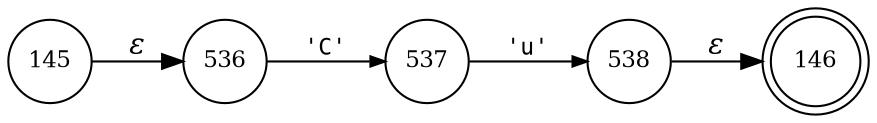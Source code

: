 digraph ATN {
rankdir=LR;
s146[fontsize=11, label="146", shape=doublecircle, fixedsize=true, width=.6];
s145[fontsize=11,label="145", shape=circle, fixedsize=true, width=.55, peripheries=1];
s536[fontsize=11,label="536", shape=circle, fixedsize=true, width=.55, peripheries=1];
s537[fontsize=11,label="537", shape=circle, fixedsize=true, width=.55, peripheries=1];
s538[fontsize=11,label="538", shape=circle, fixedsize=true, width=.55, peripheries=1];
s145 -> s536 [fontname="Times-Italic", label="&epsilon;"];
s536 -> s537 [fontsize=11, fontname="Courier", arrowsize=.7, label = "'C'", arrowhead = normal];
s537 -> s538 [fontsize=11, fontname="Courier", arrowsize=.7, label = "'u'", arrowhead = normal];
s538 -> s146 [fontname="Times-Italic", label="&epsilon;"];
}